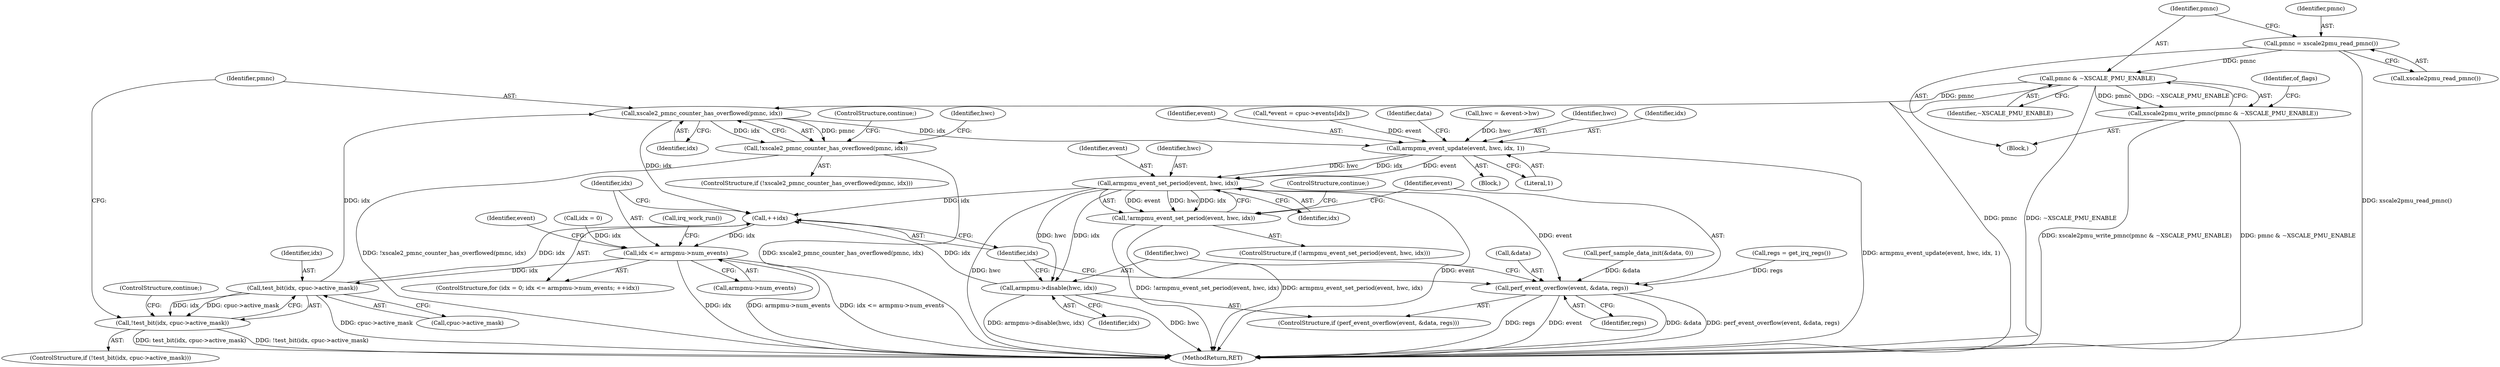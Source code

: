 digraph "0_linux_a8b0ca17b80e92faab46ee7179ba9e99ccb61233_3@API" {
"1000114" [label="(Call,pmnc = xscale2pmu_read_pmnc())"];
"1000118" [label="(Call,pmnc & ~XSCALE_PMU_ENABLE)"];
"1000117" [label="(Call,xscale2pmu_write_pmnc(pmnc & ~XSCALE_PMU_ENABLE))"];
"1000176" [label="(Call,xscale2_pmnc_counter_has_overflowed(pmnc, idx))"];
"1000154" [label="(Call,++idx)"];
"1000149" [label="(Call,idx <= armpmu->num_events)"];
"1000168" [label="(Call,test_bit(idx, cpuc->active_mask))"];
"1000167" [label="(Call,!test_bit(idx, cpuc->active_mask))"];
"1000175" [label="(Call,!xscale2_pmnc_counter_has_overflowed(pmnc, idx))"];
"1000186" [label="(Call,armpmu_event_update(event, hwc, idx, 1))"];
"1000202" [label="(Call,armpmu_event_set_period(event, hwc, idx))"];
"1000201" [label="(Call,!armpmu_event_set_period(event, hwc, idx))"];
"1000208" [label="(Call,perf_event_overflow(event, &data, regs))"];
"1000213" [label="(Call,armpmu->disable(hwc, idx))"];
"1000159" [label="(Identifier,event)"];
"1000156" [label="(Block,)"];
"1000177" [label="(Identifier,pmnc)"];
"1000189" [label="(Identifier,idx)"];
"1000208" [label="(Call,perf_event_overflow(event, &data, regs))"];
"1000215" [label="(Identifier,idx)"];
"1000176" [label="(Call,xscale2_pmnc_counter_has_overflowed(pmnc, idx))"];
"1000151" [label="(Call,armpmu->num_events)"];
"1000114" [label="(Call,pmnc = xscale2pmu_read_pmnc())"];
"1000146" [label="(Call,idx = 0)"];
"1000150" [label="(Identifier,idx)"];
"1000226" [label="(MethodReturn,RET)"];
"1000190" [label="(Literal,1)"];
"1000116" [label="(Call,xscale2pmu_read_pmnc())"];
"1000117" [label="(Call,xscale2pmu_write_pmnc(pmnc & ~XSCALE_PMU_ENABLE))"];
"1000216" [label="(Call,irq_work_run())"];
"1000169" [label="(Identifier,idx)"];
"1000166" [label="(ControlStructure,if (!test_bit(idx, cpuc->active_mask)))"];
"1000213" [label="(Call,armpmu->disable(hwc, idx))"];
"1000154" [label="(Call,++idx)"];
"1000149" [label="(Call,idx <= armpmu->num_events)"];
"1000207" [label="(ControlStructure,if (perf_event_overflow(event, &data, regs)))"];
"1000187" [label="(Identifier,event)"];
"1000212" [label="(Identifier,regs)"];
"1000120" [label="(Identifier,~XSCALE_PMU_ENABLE)"];
"1000210" [label="(Call,&data)"];
"1000173" [label="(ControlStructure,continue;)"];
"1000115" [label="(Identifier,pmnc)"];
"1000179" [label="(ControlStructure,continue;)"];
"1000203" [label="(Identifier,event)"];
"1000201" [label="(Call,!armpmu_event_set_period(event, hwc, idx))"];
"1000158" [label="(Call,*event = cpuc->events[idx])"];
"1000193" [label="(Identifier,data)"];
"1000107" [label="(Block,)"];
"1000145" [label="(ControlStructure,for (idx = 0; idx <= armpmu->num_events; ++idx))"];
"1000214" [label="(Identifier,hwc)"];
"1000170" [label="(Call,cpuc->active_mask)"];
"1000205" [label="(Identifier,idx)"];
"1000206" [label="(ControlStructure,continue;)"];
"1000119" [label="(Identifier,pmnc)"];
"1000180" [label="(Call,hwc = &event->hw)"];
"1000181" [label="(Identifier,hwc)"];
"1000167" [label="(Call,!test_bit(idx, cpuc->active_mask))"];
"1000174" [label="(ControlStructure,if (!xscale2_pmnc_counter_has_overflowed(pmnc, idx)))"];
"1000175" [label="(Call,!xscale2_pmnc_counter_has_overflowed(pmnc, idx))"];
"1000136" [label="(Call,perf_sample_data_init(&data, 0))"];
"1000178" [label="(Identifier,idx)"];
"1000202" [label="(Call,armpmu_event_set_period(event, hwc, idx))"];
"1000200" [label="(ControlStructure,if (!armpmu_event_set_period(event, hwc, idx)))"];
"1000155" [label="(Identifier,idx)"];
"1000209" [label="(Identifier,event)"];
"1000133" [label="(Call,regs = get_irq_regs())"];
"1000118" [label="(Call,pmnc & ~XSCALE_PMU_ENABLE)"];
"1000168" [label="(Call,test_bit(idx, cpuc->active_mask))"];
"1000204" [label="(Identifier,hwc)"];
"1000186" [label="(Call,armpmu_event_update(event, hwc, idx, 1))"];
"1000122" [label="(Identifier,of_flags)"];
"1000188" [label="(Identifier,hwc)"];
"1000114" -> "1000107"  [label="AST: "];
"1000114" -> "1000116"  [label="CFG: "];
"1000115" -> "1000114"  [label="AST: "];
"1000116" -> "1000114"  [label="AST: "];
"1000119" -> "1000114"  [label="CFG: "];
"1000114" -> "1000226"  [label="DDG: xscale2pmu_read_pmnc()"];
"1000114" -> "1000118"  [label="DDG: pmnc"];
"1000118" -> "1000117"  [label="AST: "];
"1000118" -> "1000120"  [label="CFG: "];
"1000119" -> "1000118"  [label="AST: "];
"1000120" -> "1000118"  [label="AST: "];
"1000117" -> "1000118"  [label="CFG: "];
"1000118" -> "1000226"  [label="DDG: pmnc"];
"1000118" -> "1000226"  [label="DDG: ~XSCALE_PMU_ENABLE"];
"1000118" -> "1000117"  [label="DDG: pmnc"];
"1000118" -> "1000117"  [label="DDG: ~XSCALE_PMU_ENABLE"];
"1000118" -> "1000176"  [label="DDG: pmnc"];
"1000117" -> "1000107"  [label="AST: "];
"1000122" -> "1000117"  [label="CFG: "];
"1000117" -> "1000226"  [label="DDG: pmnc & ~XSCALE_PMU_ENABLE"];
"1000117" -> "1000226"  [label="DDG: xscale2pmu_write_pmnc(pmnc & ~XSCALE_PMU_ENABLE)"];
"1000176" -> "1000175"  [label="AST: "];
"1000176" -> "1000178"  [label="CFG: "];
"1000177" -> "1000176"  [label="AST: "];
"1000178" -> "1000176"  [label="AST: "];
"1000175" -> "1000176"  [label="CFG: "];
"1000176" -> "1000154"  [label="DDG: idx"];
"1000176" -> "1000175"  [label="DDG: pmnc"];
"1000176" -> "1000175"  [label="DDG: idx"];
"1000168" -> "1000176"  [label="DDG: idx"];
"1000176" -> "1000186"  [label="DDG: idx"];
"1000154" -> "1000145"  [label="AST: "];
"1000154" -> "1000155"  [label="CFG: "];
"1000155" -> "1000154"  [label="AST: "];
"1000150" -> "1000154"  [label="CFG: "];
"1000154" -> "1000149"  [label="DDG: idx"];
"1000168" -> "1000154"  [label="DDG: idx"];
"1000213" -> "1000154"  [label="DDG: idx"];
"1000202" -> "1000154"  [label="DDG: idx"];
"1000149" -> "1000145"  [label="AST: "];
"1000149" -> "1000151"  [label="CFG: "];
"1000150" -> "1000149"  [label="AST: "];
"1000151" -> "1000149"  [label="AST: "];
"1000159" -> "1000149"  [label="CFG: "];
"1000216" -> "1000149"  [label="CFG: "];
"1000149" -> "1000226"  [label="DDG: armpmu->num_events"];
"1000149" -> "1000226"  [label="DDG: idx <= armpmu->num_events"];
"1000149" -> "1000226"  [label="DDG: idx"];
"1000146" -> "1000149"  [label="DDG: idx"];
"1000149" -> "1000168"  [label="DDG: idx"];
"1000168" -> "1000167"  [label="AST: "];
"1000168" -> "1000170"  [label="CFG: "];
"1000169" -> "1000168"  [label="AST: "];
"1000170" -> "1000168"  [label="AST: "];
"1000167" -> "1000168"  [label="CFG: "];
"1000168" -> "1000226"  [label="DDG: cpuc->active_mask"];
"1000168" -> "1000167"  [label="DDG: idx"];
"1000168" -> "1000167"  [label="DDG: cpuc->active_mask"];
"1000167" -> "1000166"  [label="AST: "];
"1000173" -> "1000167"  [label="CFG: "];
"1000177" -> "1000167"  [label="CFG: "];
"1000167" -> "1000226"  [label="DDG: test_bit(idx, cpuc->active_mask)"];
"1000167" -> "1000226"  [label="DDG: !test_bit(idx, cpuc->active_mask)"];
"1000175" -> "1000174"  [label="AST: "];
"1000179" -> "1000175"  [label="CFG: "];
"1000181" -> "1000175"  [label="CFG: "];
"1000175" -> "1000226"  [label="DDG: xscale2_pmnc_counter_has_overflowed(pmnc, idx)"];
"1000175" -> "1000226"  [label="DDG: !xscale2_pmnc_counter_has_overflowed(pmnc, idx)"];
"1000186" -> "1000156"  [label="AST: "];
"1000186" -> "1000190"  [label="CFG: "];
"1000187" -> "1000186"  [label="AST: "];
"1000188" -> "1000186"  [label="AST: "];
"1000189" -> "1000186"  [label="AST: "];
"1000190" -> "1000186"  [label="AST: "];
"1000193" -> "1000186"  [label="CFG: "];
"1000186" -> "1000226"  [label="DDG: armpmu_event_update(event, hwc, idx, 1)"];
"1000158" -> "1000186"  [label="DDG: event"];
"1000180" -> "1000186"  [label="DDG: hwc"];
"1000186" -> "1000202"  [label="DDG: event"];
"1000186" -> "1000202"  [label="DDG: hwc"];
"1000186" -> "1000202"  [label="DDG: idx"];
"1000202" -> "1000201"  [label="AST: "];
"1000202" -> "1000205"  [label="CFG: "];
"1000203" -> "1000202"  [label="AST: "];
"1000204" -> "1000202"  [label="AST: "];
"1000205" -> "1000202"  [label="AST: "];
"1000201" -> "1000202"  [label="CFG: "];
"1000202" -> "1000226"  [label="DDG: event"];
"1000202" -> "1000226"  [label="DDG: hwc"];
"1000202" -> "1000201"  [label="DDG: event"];
"1000202" -> "1000201"  [label="DDG: hwc"];
"1000202" -> "1000201"  [label="DDG: idx"];
"1000202" -> "1000208"  [label="DDG: event"];
"1000202" -> "1000213"  [label="DDG: hwc"];
"1000202" -> "1000213"  [label="DDG: idx"];
"1000201" -> "1000200"  [label="AST: "];
"1000206" -> "1000201"  [label="CFG: "];
"1000209" -> "1000201"  [label="CFG: "];
"1000201" -> "1000226"  [label="DDG: !armpmu_event_set_period(event, hwc, idx)"];
"1000201" -> "1000226"  [label="DDG: armpmu_event_set_period(event, hwc, idx)"];
"1000208" -> "1000207"  [label="AST: "];
"1000208" -> "1000212"  [label="CFG: "];
"1000209" -> "1000208"  [label="AST: "];
"1000210" -> "1000208"  [label="AST: "];
"1000212" -> "1000208"  [label="AST: "];
"1000214" -> "1000208"  [label="CFG: "];
"1000155" -> "1000208"  [label="CFG: "];
"1000208" -> "1000226"  [label="DDG: event"];
"1000208" -> "1000226"  [label="DDG: &data"];
"1000208" -> "1000226"  [label="DDG: perf_event_overflow(event, &data, regs)"];
"1000208" -> "1000226"  [label="DDG: regs"];
"1000136" -> "1000208"  [label="DDG: &data"];
"1000133" -> "1000208"  [label="DDG: regs"];
"1000213" -> "1000207"  [label="AST: "];
"1000213" -> "1000215"  [label="CFG: "];
"1000214" -> "1000213"  [label="AST: "];
"1000215" -> "1000213"  [label="AST: "];
"1000155" -> "1000213"  [label="CFG: "];
"1000213" -> "1000226"  [label="DDG: hwc"];
"1000213" -> "1000226"  [label="DDG: armpmu->disable(hwc, idx)"];
}
